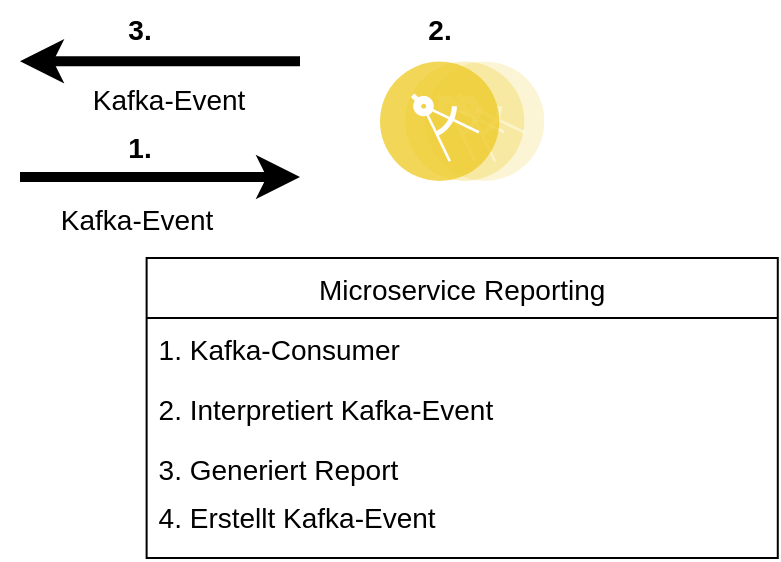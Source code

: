 <mxfile version="20.3.0" type="device"><diagram id="aeVmeHhhXmt4So3ItiO-" name="Seite-1"><mxGraphModel dx="1426" dy="816" grid="1" gridSize="10" guides="1" tooltips="1" connect="1" arrows="1" fold="1" page="1" pageScale="1" pageWidth="827" pageHeight="1169" math="0" shadow="0"><root><mxCell id="0"/><mxCell id="1" parent="0"/><mxCell id="SU5TOCAnz_zVEAwz1k9f-1" value="" style="aspect=fixed;perimeter=ellipsePerimeter;html=1;align=center;shadow=0;dashed=0;fontColor=#4277BB;labelBackgroundColor=#ffffff;fontSize=14;spacingTop=3;image;image=img/lib/ibm/applications/microservice.svg;" parent="1" vertex="1"><mxGeometry x="240" y="101.63" width="82.2" height="60" as="geometry"/></mxCell><mxCell id="SU5TOCAnz_zVEAwz1k9f-2" value="" style="endArrow=classic;html=1;rounded=0;strokeWidth=5;fontSize=14;" parent="1" edge="1"><mxGeometry width="50" height="50" relative="1" as="geometry"><mxPoint x="120" y="159.5" as="sourcePoint"/><mxPoint x="200" y="159.5" as="targetPoint"/><Array as="points"><mxPoint x="60" y="159.5"/></Array></mxGeometry></mxCell><mxCell id="SU5TOCAnz_zVEAwz1k9f-3" value="Kafka-Event&amp;nbsp;" style="edgeLabel;html=1;align=center;verticalAlign=middle;resizable=0;points=[];fontSize=14;" parent="SU5TOCAnz_zVEAwz1k9f-2" vertex="1" connectable="0"><mxGeometry x="0.44" y="-2" relative="1" as="geometry"><mxPoint x="-24" y="19" as="offset"/></mxGeometry></mxCell><mxCell id="SU5TOCAnz_zVEAwz1k9f-5" value="Microservice Reporting" style="swimlane;fontStyle=0;childLayout=stackLayout;horizontal=1;startSize=30;horizontalStack=0;resizeParent=1;resizeParentMax=0;resizeLast=0;collapsible=1;marginBottom=0;fontColor=#000000;fontSize=14;" parent="1" vertex="1"><mxGeometry x="123.31" y="200" width="315.58" height="150" as="geometry"><mxRectangle x="196.65" y="181.63" width="60" height="30" as="alternateBounds"/></mxGeometry></mxCell><mxCell id="SU5TOCAnz_zVEAwz1k9f-6" value="1. Kafka-Consumer" style="text;strokeColor=none;fillColor=none;align=left;verticalAlign=middle;spacingLeft=4;spacingRight=4;overflow=hidden;points=[[0,0.5],[1,0.5]];portConstraint=eastwest;rotatable=0;fontColor=#000000;fontSize=14;" parent="SU5TOCAnz_zVEAwz1k9f-5" vertex="1"><mxGeometry y="30" width="315.58" height="30" as="geometry"/></mxCell><mxCell id="SU5TOCAnz_zVEAwz1k9f-7" value="2. Interpretiert Kafka-Event" style="text;strokeColor=none;fillColor=none;align=left;verticalAlign=middle;spacingLeft=4;spacingRight=4;overflow=hidden;points=[[0,0.5],[1,0.5]];portConstraint=eastwest;rotatable=0;fontColor=#000000;fontSize=14;" parent="SU5TOCAnz_zVEAwz1k9f-5" vertex="1"><mxGeometry y="60" width="315.58" height="30" as="geometry"/></mxCell><mxCell id="SU5TOCAnz_zVEAwz1k9f-23" value="3. Generiert Report" style="text;strokeColor=none;fillColor=none;align=left;verticalAlign=middle;spacingLeft=4;spacingRight=4;overflow=hidden;points=[[0,0.5],[1,0.5]];portConstraint=eastwest;rotatable=0;fontColor=#000000;fontSize=14;" parent="SU5TOCAnz_zVEAwz1k9f-5" vertex="1"><mxGeometry y="90" width="315.58" height="30" as="geometry"/></mxCell><mxCell id="SU5TOCAnz_zVEAwz1k9f-8" value="4. Erstellt Kafka-Event &#10;" style="text;strokeColor=none;fillColor=none;align=left;verticalAlign=middle;spacingLeft=4;spacingRight=4;overflow=hidden;points=[[0,0.5],[1,0.5]];portConstraint=eastwest;rotatable=0;fontColor=#000000;fontSize=14;" parent="SU5TOCAnz_zVEAwz1k9f-5" vertex="1"><mxGeometry y="120" width="315.58" height="30" as="geometry"/></mxCell><mxCell id="SU5TOCAnz_zVEAwz1k9f-20" value="&lt;b style=&quot;font-size: 14px;&quot;&gt;&lt;font style=&quot;font-size: 14px;&quot;&gt;1.&lt;/font&gt;&lt;/b&gt;" style="text;html=1;strokeColor=none;fillColor=none;align=center;verticalAlign=middle;whiteSpace=wrap;rounded=0;fontColor=#000000;fontSize=14;" parent="1" vertex="1"><mxGeometry x="90" y="130" width="60" height="30" as="geometry"/></mxCell><mxCell id="SU5TOCAnz_zVEAwz1k9f-26" value="" style="endArrow=classic;html=1;rounded=0;strokeWidth=5;fontSize=14;" parent="1" edge="1"><mxGeometry width="50" height="50" relative="1" as="geometry"><mxPoint x="140" y="101.63" as="sourcePoint"/><mxPoint x="60" y="101.63" as="targetPoint"/><Array as="points"><mxPoint x="200" y="101.63"/></Array></mxGeometry></mxCell><mxCell id="SU5TOCAnz_zVEAwz1k9f-27" value="Kafka-Event&amp;nbsp;" style="edgeLabel;html=1;align=center;verticalAlign=middle;resizable=0;points=[];fontSize=14;" parent="SU5TOCAnz_zVEAwz1k9f-26" vertex="1" connectable="0"><mxGeometry x="0.44" y="-2" relative="1" as="geometry"><mxPoint x="20" y="21" as="offset"/></mxGeometry></mxCell><mxCell id="SU5TOCAnz_zVEAwz1k9f-28" value="&lt;b style=&quot;font-size: 14px;&quot;&gt;&lt;font style=&quot;font-size: 14px;&quot;&gt;3.&lt;/font&gt;&lt;/b&gt;" style="text;html=1;strokeColor=none;fillColor=none;align=center;verticalAlign=middle;whiteSpace=wrap;rounded=0;fontColor=#000000;fontSize=14;" parent="1" vertex="1"><mxGeometry x="90" y="71.13" width="60" height="30" as="geometry"/></mxCell><mxCell id="SU5TOCAnz_zVEAwz1k9f-29" value="&lt;b style=&quot;font-size: 14px;&quot;&gt;&lt;font style=&quot;font-size: 14px;&quot;&gt;2.&lt;/font&gt;&lt;/b&gt;" style="text;html=1;strokeColor=none;fillColor=none;align=center;verticalAlign=middle;whiteSpace=wrap;rounded=0;fontColor=#000000;fontSize=14;" parent="1" vertex="1"><mxGeometry x="240" y="71.13" width="60" height="30" as="geometry"/></mxCell></root></mxGraphModel></diagram></mxfile>